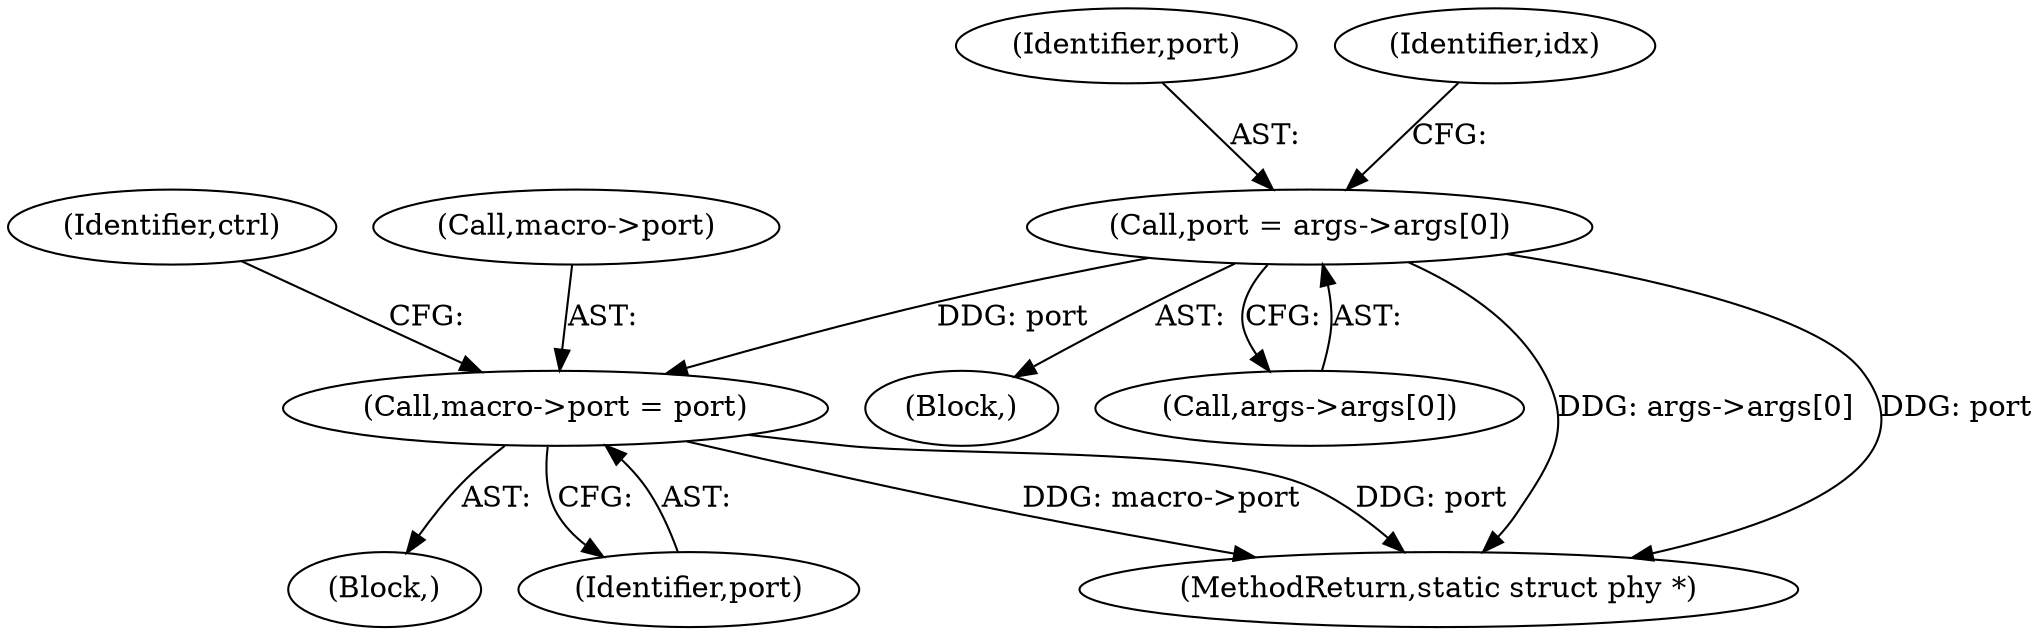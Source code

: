 digraph "0_linux_6acb47d1a318e5b3b7115354ebc4ea060c59d3a1_0@array" {
"1000123" [label="(Call,port = args->args[0])"];
"1000178" [label="(Call,macro->port = port)"];
"1000186" [label="(Identifier,ctrl)"];
"1000178" [label="(Call,macro->port = port)"];
"1000123" [label="(Call,port = args->args[0])"];
"1000146" [label="(Block,)"];
"1000104" [label="(Block,)"];
"1000179" [label="(Call,macro->port)"];
"1000124" [label="(Identifier,port)"];
"1000125" [label="(Call,args->args[0])"];
"1000131" [label="(Identifier,idx)"];
"1000182" [label="(Identifier,port)"];
"1000193" [label="(MethodReturn,static struct phy *)"];
"1000123" -> "1000104"  [label="AST: "];
"1000123" -> "1000125"  [label="CFG: "];
"1000124" -> "1000123"  [label="AST: "];
"1000125" -> "1000123"  [label="AST: "];
"1000131" -> "1000123"  [label="CFG: "];
"1000123" -> "1000193"  [label="DDG: args->args[0]"];
"1000123" -> "1000193"  [label="DDG: port"];
"1000123" -> "1000178"  [label="DDG: port"];
"1000178" -> "1000146"  [label="AST: "];
"1000178" -> "1000182"  [label="CFG: "];
"1000179" -> "1000178"  [label="AST: "];
"1000182" -> "1000178"  [label="AST: "];
"1000186" -> "1000178"  [label="CFG: "];
"1000178" -> "1000193"  [label="DDG: macro->port"];
"1000178" -> "1000193"  [label="DDG: port"];
}
